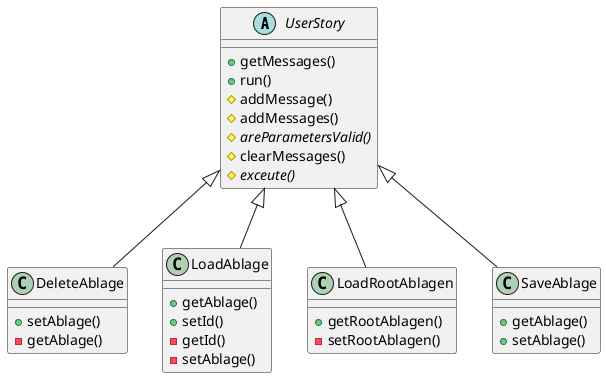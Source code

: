 @startuml

abstract class UserStory {
+ getMessages()
+ run()
# addMessage()
# addMessages()
# {abstract} areParametersValid()
# clearMessages()
# {abstract} exceute()
}

class DeleteAblage {
+ setAblage()
- getAblage()
}
class LoadAblage {
+ getAblage()
+ setId()
- getId()
- setAblage()
}
class LoadRootAblagen {
+ getRootAblagen()
- setRootAblagen()
}
class SaveAblage {
+ getAblage()
+ setAblage()
}

UserStory <|-- DeleteAblage
UserStory <|-- LoadAblage
UserStory <|-- LoadRootAblagen
UserStory <|-- SaveAblage

@enduml